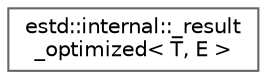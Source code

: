 digraph "Graphical Class Hierarchy"
{
 // LATEX_PDF_SIZE
  bgcolor="transparent";
  edge [fontname=Helvetica,fontsize=10,labelfontname=Helvetica,labelfontsize=10];
  node [fontname=Helvetica,fontsize=10,shape=box,height=0.2,width=0.4];
  rankdir="LR";
  Node0 [id="Node000000",label="estd::internal::_result\l_optimized\< T, E \>",height=0.2,width=0.4,color="grey40", fillcolor="white", style="filled",URL="$d2/d87/structestd_1_1internal_1_1__result__optimized.html",tooltip=" "];
}
